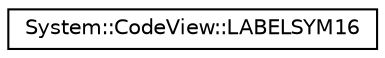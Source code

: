 digraph G
{
  edge [fontname="Helvetica",fontsize="10",labelfontname="Helvetica",labelfontsize="10"];
  node [fontname="Helvetica",fontsize="10",shape=record];
  rankdir="LR";
  Node1 [label="System::CodeView::LABELSYM16",height=0.2,width=0.4,color="black", fillcolor="white", style="filled",URL="$struct_system_1_1_code_view_1_1_l_a_b_e_l_s_y_m16.html"];
}
